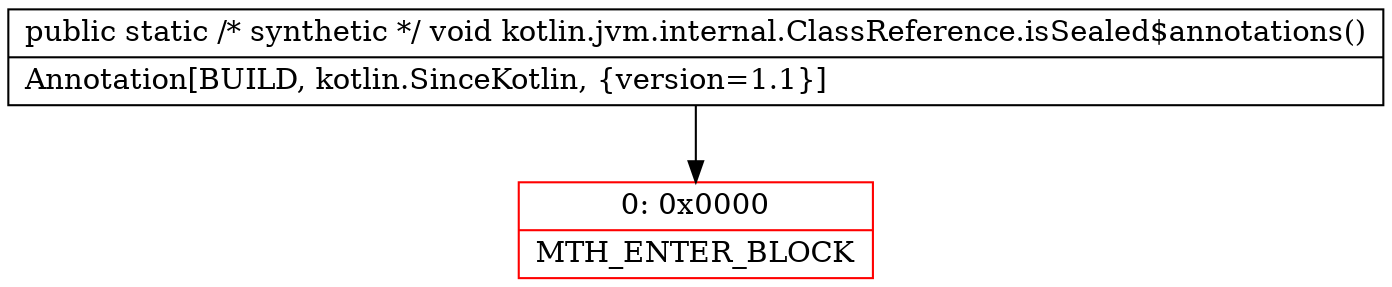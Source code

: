 digraph "CFG forkotlin.jvm.internal.ClassReference.isSealed$annotations()V" {
subgraph cluster_Region_1256523709 {
label = "R(0)";
node [shape=record,color=blue];
}
Node_0 [shape=record,color=red,label="{0\:\ 0x0000|MTH_ENTER_BLOCK\l}"];
MethodNode[shape=record,label="{public static \/* synthetic *\/ void kotlin.jvm.internal.ClassReference.isSealed$annotations()  | Annotation[BUILD, kotlin.SinceKotlin, \{version=1.1\}]\l}"];
MethodNode -> Node_0;
}

